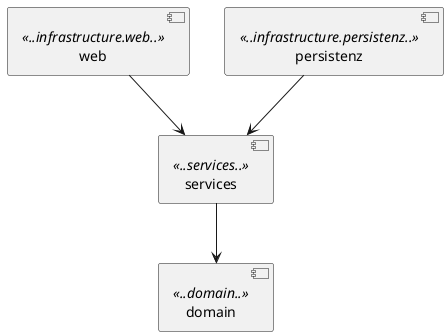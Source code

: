 @startuml

skinparam monochrome true

[domain] <<..domain..>>
[services] <<..services..>>
[web] <<..infrastructure.web..>>
[persistenz] <<..infrastructure.persistenz..>>

[services]-->[domain]
[web]-->[services]
[persistenz]-->[services]

@enduml